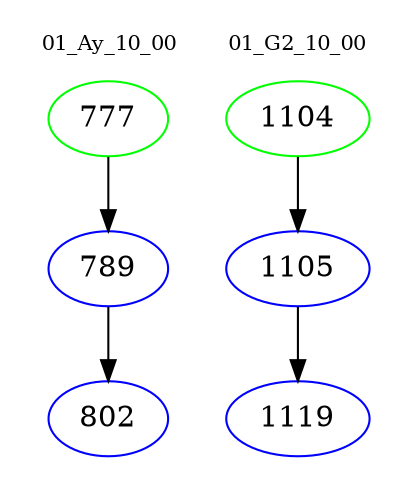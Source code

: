 digraph{
subgraph cluster_0 {
color = white
label = "01_Ay_10_00";
fontsize=10;
T0_777 [label="777", color="green"]
T0_777 -> T0_789 [color="black"]
T0_789 [label="789", color="blue"]
T0_789 -> T0_802 [color="black"]
T0_802 [label="802", color="blue"]
}
subgraph cluster_1 {
color = white
label = "01_G2_10_00";
fontsize=10;
T1_1104 [label="1104", color="green"]
T1_1104 -> T1_1105 [color="black"]
T1_1105 [label="1105", color="blue"]
T1_1105 -> T1_1119 [color="black"]
T1_1119 [label="1119", color="blue"]
}
}
